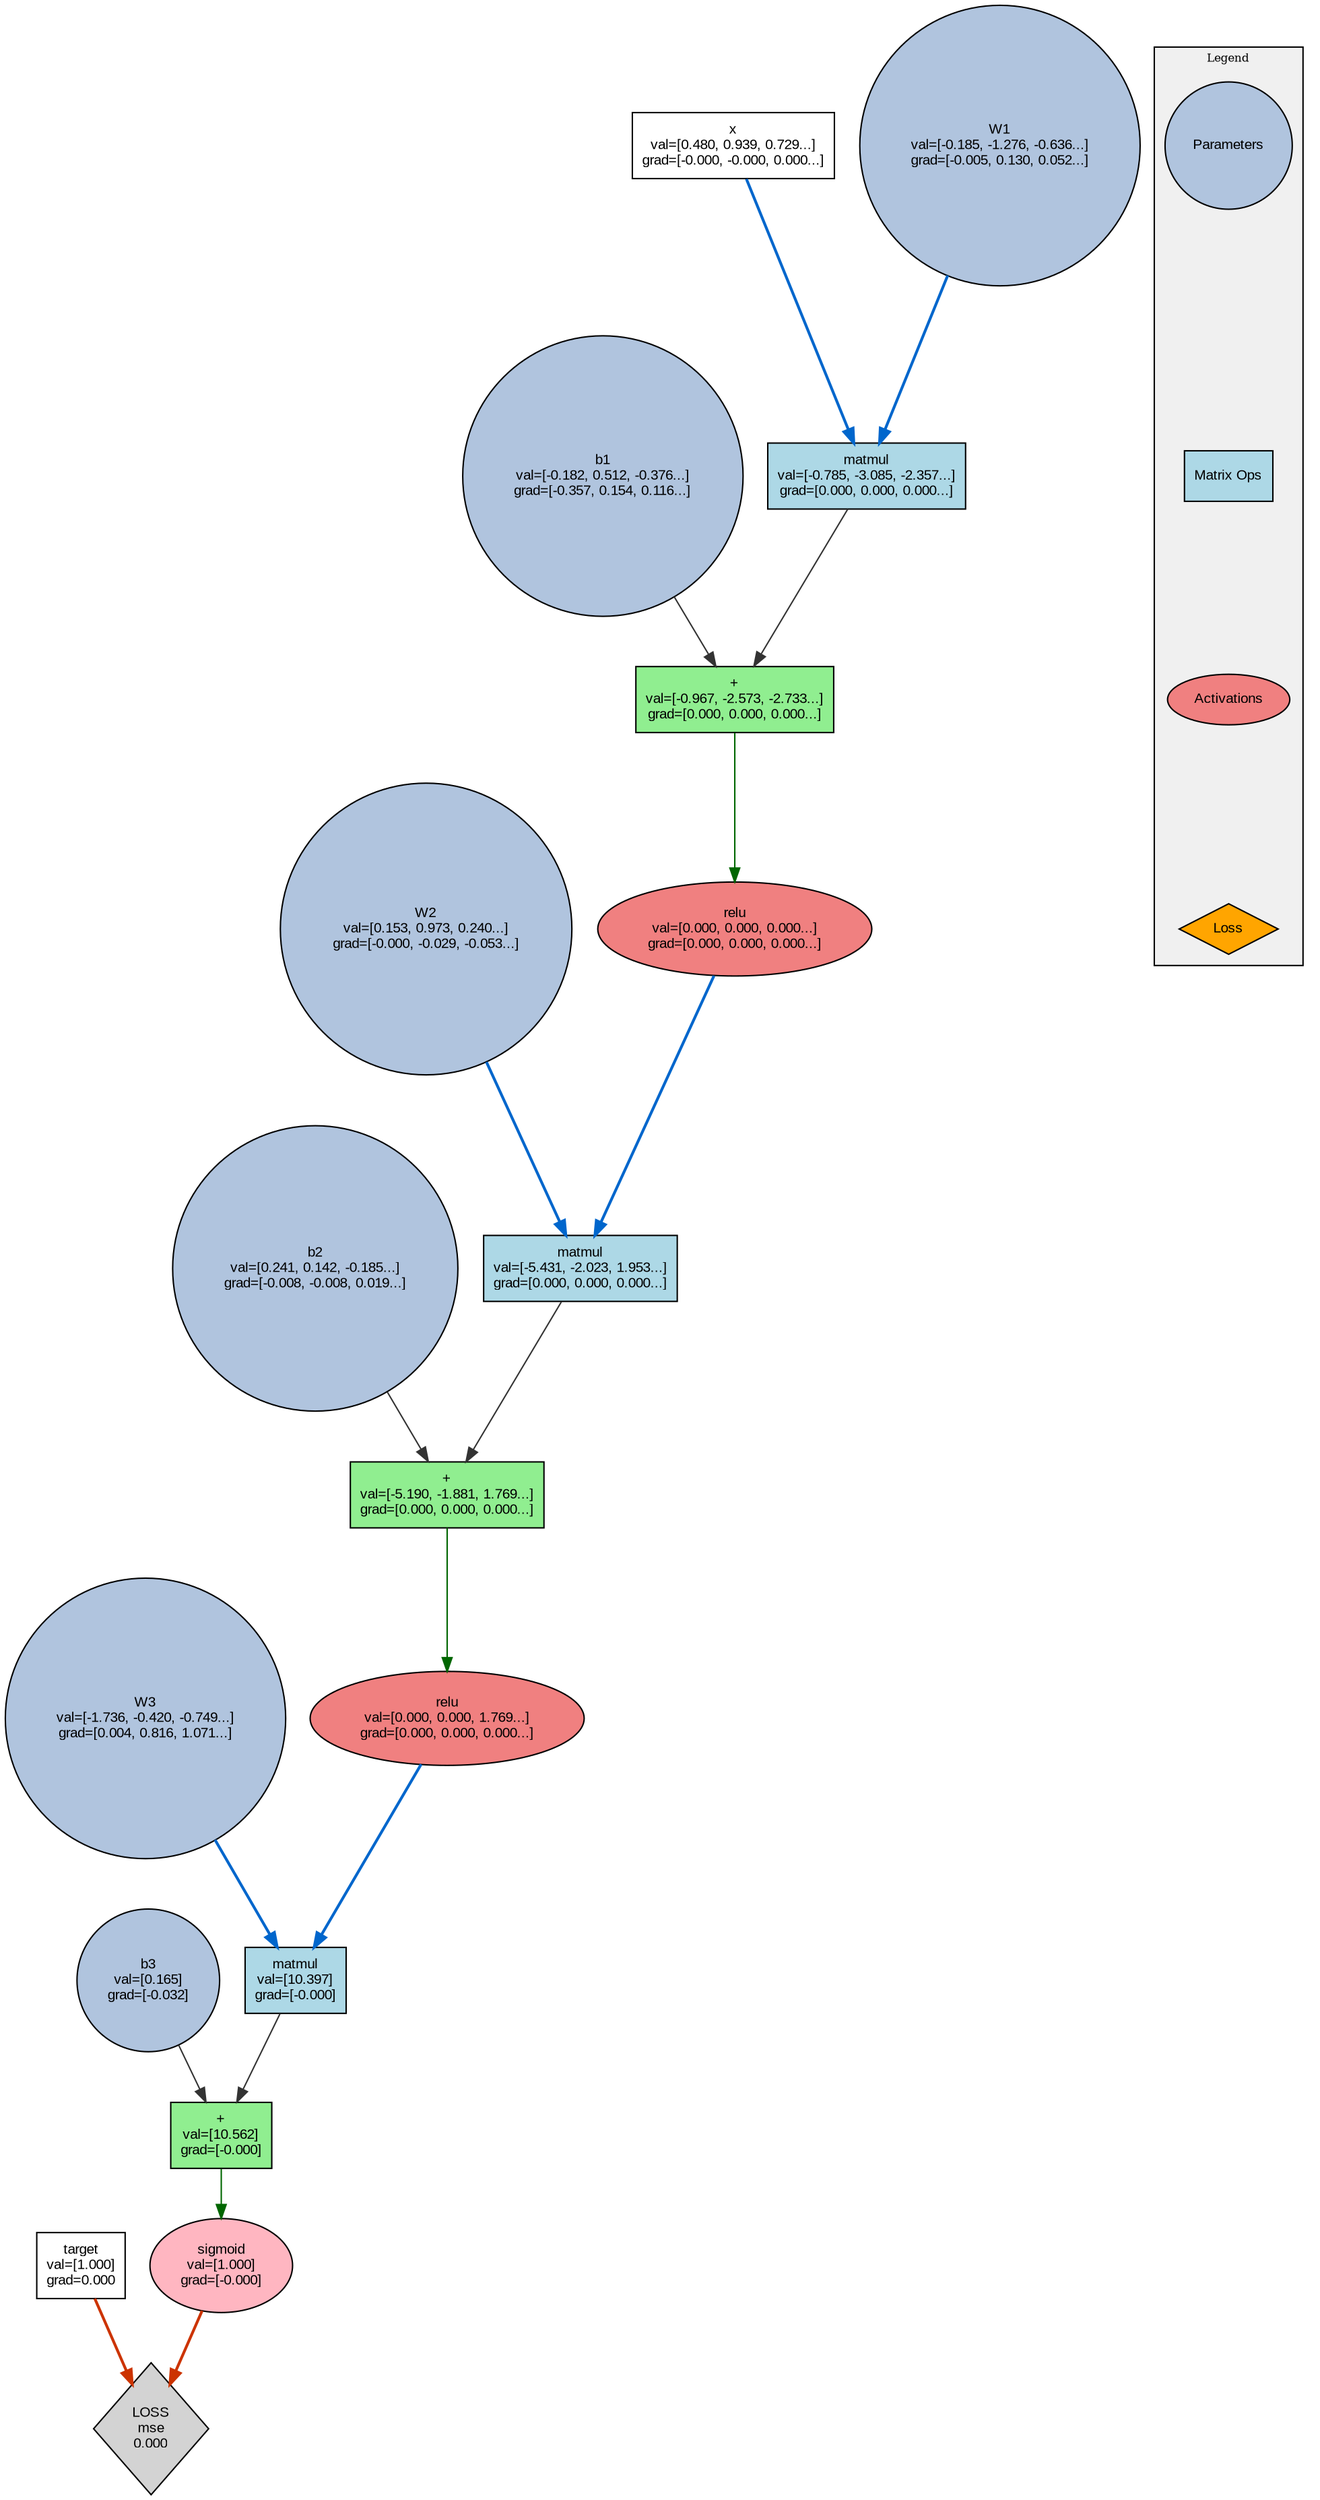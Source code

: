 digraph ComputationalGraph {
  // Graph styling
  rankdir=TB;
  bgcolor="white";
  node [fontname="Arial", fontsize=10, margin=0.1];
  edge [fontname="Arial", fontsize=8, color="#333333"];
  
  // Parameter nodes
  node2401010 [label="target\nval=[1.000]\ngrad=0.000", fillcolor="white", style="filled", shape="box"];
  node2401000 [label="x\nval=[0.480, 0.939, 0.729...]\ngrad=[-0.000, -0.000, 0.000...]", fillcolor="white", style="filled", shape="box"];
  node1201006 [label="W1\nval=[-0.185, -1.276, -0.636...]\ngrad=[-0.005, 0.130, 0.052...]", fillcolor="lightsteelblue", style="filled", shape="circle"];
  node1201007 [label="b1\nval=[-0.182, 0.512, -0.376...]\ngrad=[-0.357, 0.154, 0.116...]", fillcolor="lightsteelblue", style="filled", shape="circle"];
  node1201008 [label="W2\nval=[0.153, 0.973, 0.240...]\ngrad=[-0.000, -0.029, -0.053...]", fillcolor="lightsteelblue", style="filled", shape="circle"];
  node1201009 [label="b2\nval=[0.241, 0.142, -0.185...]\ngrad=[-0.008, -0.008, 0.019...]", fillcolor="lightsteelblue", style="filled", shape="circle"];
  node1201010 [label="W3\nval=[-1.736, -0.420, -0.749...]\ngrad=[0.004, 0.816, 1.071...]", fillcolor="lightsteelblue", style="filled", shape="circle"];
  node1201011 [label="b3\nval=[0.165]\ngrad=[-0.032]", fillcolor="lightsteelblue", style="filled", shape="circle"];
  
  // Operation nodes
  node2401001 [label="matmul\nval=[-0.785, -3.085, -2.357...]\ngrad=[0.000, 0.000, 0.000...]", fillcolor="lightblue", style="filled", shape="box"];
  node2401002 [label="+\nval=[-0.967, -2.573, -2.733...]\ngrad=[0.000, 0.000, 0.000...]", fillcolor="lightgreen", style="filled", shape="box"];
  node2401003 [label="relu\nval=[0.000, 0.000, 0.000...]\ngrad=[0.000, 0.000, 0.000...]", fillcolor="lightcoral", style="filled", shape="ellipse"];
  node2401004 [label="matmul\nval=[-5.431, -2.023, 1.953...]\ngrad=[0.000, 0.000, 0.000...]", fillcolor="lightblue", style="filled", shape="box"];
  node2401005 [label="+\nval=[-5.190, -1.881, 1.769...]\ngrad=[0.000, 0.000, 0.000...]", fillcolor="lightgreen", style="filled", shape="box"];
  node2401006 [label="relu\nval=[0.000, 0.000, 1.769...]\ngrad=[0.000, 0.000, 0.000...]", fillcolor="lightcoral", style="filled", shape="ellipse"];
  node2401007 [label="matmul\nval=[10.397]\ngrad=[-0.000]", fillcolor="lightblue", style="filled", shape="box"];
  node2401008 [label="+\nval=[10.562]\ngrad=[-0.000]", fillcolor="lightgreen", style="filled", shape="box"];
  node2401009 [label="sigmoid\nval=[1.000]\ngrad=[-0.000]", fillcolor="lightpink", style="filled", shape="ellipse"];
  node2401011 [label="LOSS\nmse\n0.000", fillcolor="lightgray", style="filled", shape="diamond"];
  
  // Edges
  node2401000 -> node2401001 [color="#0066CC", style="bold"];
  node1201006 -> node2401001 [color="#0066CC", style="bold"];
  node2401001 -> node2401002 [color="#333333", style="solid"];
  node1201007 -> node2401002 [color="#333333", style="solid"];
  node2401002 -> node2401003 [color="#006600", style="solid"];
  node2401003 -> node2401004 [color="#0066CC", style="bold"];
  node1201008 -> node2401004 [color="#0066CC", style="bold"];
  node2401004 -> node2401005 [color="#333333", style="solid"];
  node1201009 -> node2401005 [color="#333333", style="solid"];
  node2401005 -> node2401006 [color="#006600", style="solid"];
  node2401006 -> node2401007 [color="#0066CC", style="bold"];
  node1201010 -> node2401007 [color="#0066CC", style="bold"];
  node2401007 -> node2401008 [color="#333333", style="solid"];
  node1201011 -> node2401008 [color="#333333", style="solid"];
  node2401008 -> node2401009 [color="#006600", style="solid"];
  node2401010 -> node2401011 [color="#CC3300", style="bold"];
  node2401009 -> node2401011 [color="#CC3300", style="bold"];
  
  // Legend
  subgraph cluster_legend {
    label="Legend";
    style="filled";
    fillcolor="#f0f0f0";
    fontsize=8;
    
    legend_param [label="Parameters", fillcolor="lightsteelblue", style="filled", shape="circle"];
    legend_matmul [label="Matrix Ops", fillcolor="lightblue", style="filled", shape="box"];
    legend_activation [label="Activations", fillcolor="lightcoral", style="filled", shape="ellipse"];
    legend_loss [label="Loss", fillcolor="orange", style="filled", shape="diamond"];
    
    legend_param -> legend_matmul -> legend_activation -> legend_loss [style="invis"];
  }
}
